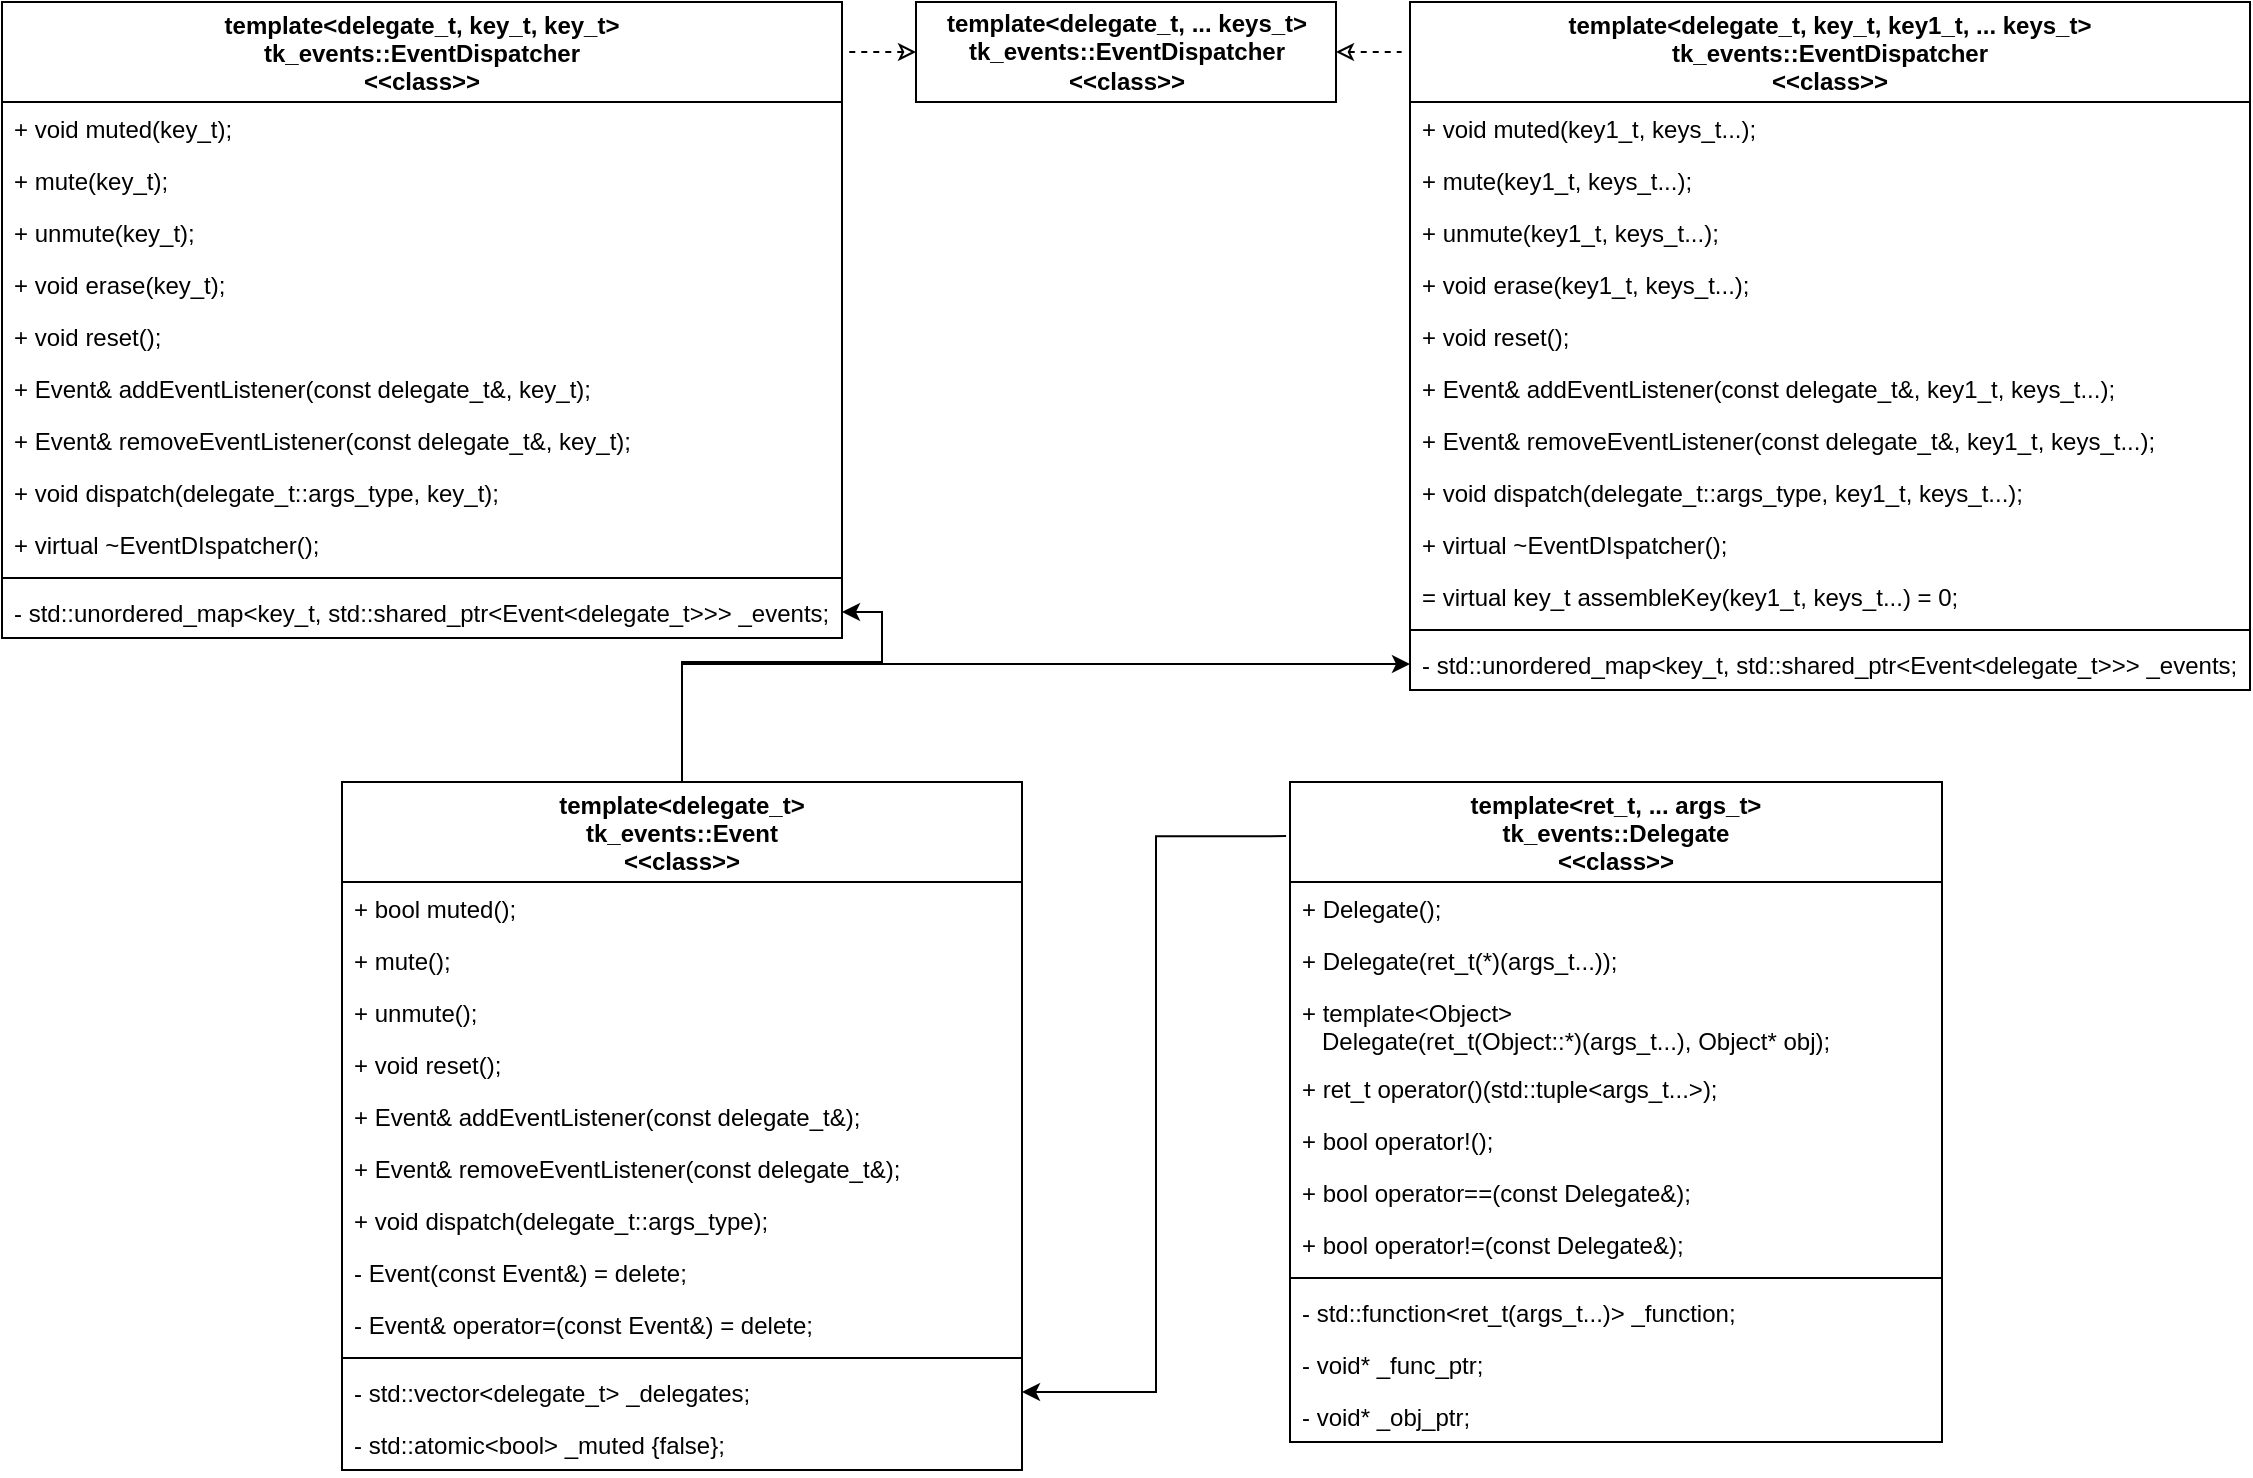 <mxfile version="14.7.2" type="github">
  <diagram id="3HHsqEUoCQplk1aXXE5Z" name="Page-1">
    <mxGraphModel dx="1616" dy="896" grid="1" gridSize="10" guides="1" tooltips="1" connect="1" arrows="1" fold="1" page="1" pageScale="1" pageWidth="827" pageHeight="1169" math="0" shadow="0">
      <root>
        <mxCell id="0" />
        <mxCell id="1" parent="0" />
        <mxCell id="qlX_YfkCNPRRUf6rs1Fv-1" value="template&lt;ret_t, ... args_t&gt;&#xa;tk_events::Delegate&#xa;&lt;&lt;class&gt;&gt;" style="swimlane;fontStyle=1;childLayout=stackLayout;horizontal=1;startSize=50;fillColor=none;horizontalStack=0;resizeParent=1;resizeParentMax=0;resizeLast=0;collapsible=1;marginBottom=0;" vertex="1" parent="1">
          <mxGeometry x="737" y="830" width="326" height="330" as="geometry" />
        </mxCell>
        <mxCell id="qlX_YfkCNPRRUf6rs1Fv-2" value="+ Delegate();" style="text;strokeColor=none;fillColor=none;align=left;verticalAlign=top;spacingLeft=4;spacingRight=4;overflow=hidden;rotatable=0;points=[[0,0.5],[1,0.5]];portConstraint=eastwest;" vertex="1" parent="qlX_YfkCNPRRUf6rs1Fv-1">
          <mxGeometry y="50" width="326" height="26" as="geometry" />
        </mxCell>
        <mxCell id="qlX_YfkCNPRRUf6rs1Fv-8" value="+ Delegate(ret_t(*)(args_t...));" style="text;strokeColor=none;fillColor=none;align=left;verticalAlign=top;spacingLeft=4;spacingRight=4;overflow=hidden;rotatable=0;points=[[0,0.5],[1,0.5]];portConstraint=eastwest;" vertex="1" parent="qlX_YfkCNPRRUf6rs1Fv-1">
          <mxGeometry y="76" width="326" height="26" as="geometry" />
        </mxCell>
        <mxCell id="qlX_YfkCNPRRUf6rs1Fv-9" value="+ template&lt;Object&gt;&#xa;   Delegate(ret_t(Object::*)(args_t...), Object* obj);" style="text;strokeColor=none;fillColor=none;align=left;verticalAlign=top;spacingLeft=4;spacingRight=4;overflow=hidden;rotatable=0;points=[[0,0.5],[1,0.5]];portConstraint=eastwest;" vertex="1" parent="qlX_YfkCNPRRUf6rs1Fv-1">
          <mxGeometry y="102" width="326" height="38" as="geometry" />
        </mxCell>
        <mxCell id="qlX_YfkCNPRRUf6rs1Fv-3" value="+ ret_t operator()(std::tuple&lt;args_t...&gt;);" style="text;strokeColor=none;fillColor=none;align=left;verticalAlign=top;spacingLeft=4;spacingRight=4;overflow=hidden;rotatable=0;points=[[0,0.5],[1,0.5]];portConstraint=eastwest;" vertex="1" parent="qlX_YfkCNPRRUf6rs1Fv-1">
          <mxGeometry y="140" width="326" height="26" as="geometry" />
        </mxCell>
        <mxCell id="qlX_YfkCNPRRUf6rs1Fv-10" value="+ bool operator!();" style="text;strokeColor=none;fillColor=none;align=left;verticalAlign=top;spacingLeft=4;spacingRight=4;overflow=hidden;rotatable=0;points=[[0,0.5],[1,0.5]];portConstraint=eastwest;" vertex="1" parent="qlX_YfkCNPRRUf6rs1Fv-1">
          <mxGeometry y="166" width="326" height="26" as="geometry" />
        </mxCell>
        <mxCell id="qlX_YfkCNPRRUf6rs1Fv-11" value="+ bool operator==(const Delegate&amp;);" style="text;strokeColor=none;fillColor=none;align=left;verticalAlign=top;spacingLeft=4;spacingRight=4;overflow=hidden;rotatable=0;points=[[0,0.5],[1,0.5]];portConstraint=eastwest;" vertex="1" parent="qlX_YfkCNPRRUf6rs1Fv-1">
          <mxGeometry y="192" width="326" height="26" as="geometry" />
        </mxCell>
        <mxCell id="qlX_YfkCNPRRUf6rs1Fv-12" value="+ bool operator!=(const Delegate&amp;);" style="text;strokeColor=none;fillColor=none;align=left;verticalAlign=top;spacingLeft=4;spacingRight=4;overflow=hidden;rotatable=0;points=[[0,0.5],[1,0.5]];portConstraint=eastwest;" vertex="1" parent="qlX_YfkCNPRRUf6rs1Fv-1">
          <mxGeometry y="218" width="326" height="26" as="geometry" />
        </mxCell>
        <mxCell id="qlX_YfkCNPRRUf6rs1Fv-5" value="" style="line;strokeWidth=1;fillColor=none;align=left;verticalAlign=middle;spacingTop=-1;spacingLeft=3;spacingRight=3;rotatable=0;labelPosition=right;points=[];portConstraint=eastwest;" vertex="1" parent="qlX_YfkCNPRRUf6rs1Fv-1">
          <mxGeometry y="244" width="326" height="8" as="geometry" />
        </mxCell>
        <mxCell id="qlX_YfkCNPRRUf6rs1Fv-4" value="- std::function&lt;ret_t(args_t...)&gt; _function;" style="text;strokeColor=none;fillColor=none;align=left;verticalAlign=top;spacingLeft=4;spacingRight=4;overflow=hidden;rotatable=0;points=[[0,0.5],[1,0.5]];portConstraint=eastwest;" vertex="1" parent="qlX_YfkCNPRRUf6rs1Fv-1">
          <mxGeometry y="252" width="326" height="26" as="geometry" />
        </mxCell>
        <mxCell id="qlX_YfkCNPRRUf6rs1Fv-6" value="- void* _func_ptr;" style="text;strokeColor=none;fillColor=none;align=left;verticalAlign=top;spacingLeft=4;spacingRight=4;overflow=hidden;rotatable=0;points=[[0,0.5],[1,0.5]];portConstraint=eastwest;" vertex="1" parent="qlX_YfkCNPRRUf6rs1Fv-1">
          <mxGeometry y="278" width="326" height="26" as="geometry" />
        </mxCell>
        <mxCell id="qlX_YfkCNPRRUf6rs1Fv-7" value="- void* _obj_ptr;" style="text;strokeColor=none;fillColor=none;align=left;verticalAlign=top;spacingLeft=4;spacingRight=4;overflow=hidden;rotatable=0;points=[[0,0.5],[1,0.5]];portConstraint=eastwest;" vertex="1" parent="qlX_YfkCNPRRUf6rs1Fv-1">
          <mxGeometry y="304" width="326" height="26" as="geometry" />
        </mxCell>
        <mxCell id="qlX_YfkCNPRRUf6rs1Fv-88" style="edgeStyle=orthogonalEdgeStyle;rounded=0;orthogonalLoop=1;jettySize=auto;html=1;exitX=0.5;exitY=0;exitDx=0;exitDy=0;entryX=0;entryY=0.5;entryDx=0;entryDy=0;startArrow=none;startFill=0;endArrow=classic;endFill=1;" edge="1" parent="1" source="qlX_YfkCNPRRUf6rs1Fv-13" target="qlX_YfkCNPRRUf6rs1Fv-55">
          <mxGeometry relative="1" as="geometry">
            <Array as="points">
              <mxPoint x="433" y="771" />
            </Array>
          </mxGeometry>
        </mxCell>
        <mxCell id="qlX_YfkCNPRRUf6rs1Fv-13" value="template&lt;delegate_t&gt;&#xa;tk_events::Event&#xa;&lt;&lt;class&gt;&gt;" style="swimlane;fontStyle=1;childLayout=stackLayout;horizontal=1;startSize=50;fillColor=none;horizontalStack=0;resizeParent=1;resizeParentMax=0;resizeLast=0;collapsible=1;marginBottom=0;" vertex="1" parent="1">
          <mxGeometry x="263" y="830" width="340" height="344" as="geometry" />
        </mxCell>
        <mxCell id="qlX_YfkCNPRRUf6rs1Fv-18" value="+ bool muted();" style="text;strokeColor=none;fillColor=none;align=left;verticalAlign=top;spacingLeft=4;spacingRight=4;overflow=hidden;rotatable=0;points=[[0,0.5],[1,0.5]];portConstraint=eastwest;" vertex="1" parent="qlX_YfkCNPRRUf6rs1Fv-13">
          <mxGeometry y="50" width="340" height="26" as="geometry" />
        </mxCell>
        <mxCell id="qlX_YfkCNPRRUf6rs1Fv-19" value="+ mute();" style="text;strokeColor=none;fillColor=none;align=left;verticalAlign=top;spacingLeft=4;spacingRight=4;overflow=hidden;rotatable=0;points=[[0,0.5],[1,0.5]];portConstraint=eastwest;" vertex="1" parent="qlX_YfkCNPRRUf6rs1Fv-13">
          <mxGeometry y="76" width="340" height="26" as="geometry" />
        </mxCell>
        <mxCell id="qlX_YfkCNPRRUf6rs1Fv-20" value="+ unmute();" style="text;strokeColor=none;fillColor=none;align=left;verticalAlign=top;spacingLeft=4;spacingRight=4;overflow=hidden;rotatable=0;points=[[0,0.5],[1,0.5]];portConstraint=eastwest;" vertex="1" parent="qlX_YfkCNPRRUf6rs1Fv-13">
          <mxGeometry y="102" width="340" height="26" as="geometry" />
        </mxCell>
        <mxCell id="qlX_YfkCNPRRUf6rs1Fv-27" value="+ void reset();" style="text;strokeColor=none;fillColor=none;align=left;verticalAlign=top;spacingLeft=4;spacingRight=4;overflow=hidden;rotatable=0;points=[[0,0.5],[1,0.5]];portConstraint=eastwest;" vertex="1" parent="qlX_YfkCNPRRUf6rs1Fv-13">
          <mxGeometry y="128" width="340" height="26" as="geometry" />
        </mxCell>
        <mxCell id="qlX_YfkCNPRRUf6rs1Fv-22" value="+ Event&amp; addEventListener(const delegate_t&amp;);" style="text;strokeColor=none;fillColor=none;align=left;verticalAlign=top;spacingLeft=4;spacingRight=4;overflow=hidden;rotatable=0;points=[[0,0.5],[1,0.5]];portConstraint=eastwest;" vertex="1" parent="qlX_YfkCNPRRUf6rs1Fv-13">
          <mxGeometry y="154" width="340" height="26" as="geometry" />
        </mxCell>
        <mxCell id="qlX_YfkCNPRRUf6rs1Fv-25" value="+ Event&amp; removeEventListener(const delegate_t&amp;);" style="text;strokeColor=none;fillColor=none;align=left;verticalAlign=top;spacingLeft=4;spacingRight=4;overflow=hidden;rotatable=0;points=[[0,0.5],[1,0.5]];portConstraint=eastwest;" vertex="1" parent="qlX_YfkCNPRRUf6rs1Fv-13">
          <mxGeometry y="180" width="340" height="26" as="geometry" />
        </mxCell>
        <mxCell id="qlX_YfkCNPRRUf6rs1Fv-26" value="+ void dispatch(delegate_t::args_type);" style="text;strokeColor=none;fillColor=none;align=left;verticalAlign=top;spacingLeft=4;spacingRight=4;overflow=hidden;rotatable=0;points=[[0,0.5],[1,0.5]];portConstraint=eastwest;" vertex="1" parent="qlX_YfkCNPRRUf6rs1Fv-13">
          <mxGeometry y="206" width="340" height="26" as="geometry" />
        </mxCell>
        <mxCell id="qlX_YfkCNPRRUf6rs1Fv-28" value="- Event(const Event&amp;) = delete;" style="text;strokeColor=none;fillColor=none;align=left;verticalAlign=top;spacingLeft=4;spacingRight=4;overflow=hidden;rotatable=0;points=[[0,0.5],[1,0.5]];portConstraint=eastwest;" vertex="1" parent="qlX_YfkCNPRRUf6rs1Fv-13">
          <mxGeometry y="232" width="340" height="26" as="geometry" />
        </mxCell>
        <mxCell id="qlX_YfkCNPRRUf6rs1Fv-29" value="- Event&amp; operator=(const Event&amp;) = delete;" style="text;strokeColor=none;fillColor=none;align=left;verticalAlign=top;spacingLeft=4;spacingRight=4;overflow=hidden;rotatable=0;points=[[0,0.5],[1,0.5]];portConstraint=eastwest;" vertex="1" parent="qlX_YfkCNPRRUf6rs1Fv-13">
          <mxGeometry y="258" width="340" height="26" as="geometry" />
        </mxCell>
        <mxCell id="qlX_YfkCNPRRUf6rs1Fv-21" value="" style="line;strokeWidth=1;fillColor=none;align=left;verticalAlign=middle;spacingTop=-1;spacingLeft=3;spacingRight=3;rotatable=0;labelPosition=right;points=[];portConstraint=eastwest;" vertex="1" parent="qlX_YfkCNPRRUf6rs1Fv-13">
          <mxGeometry y="284" width="340" height="8" as="geometry" />
        </mxCell>
        <mxCell id="qlX_YfkCNPRRUf6rs1Fv-23" value="- std::vector&lt;delegate_t&gt; _delegates;" style="text;strokeColor=none;fillColor=none;align=left;verticalAlign=top;spacingLeft=4;spacingRight=4;overflow=hidden;rotatable=0;points=[[0,0.5],[1,0.5]];portConstraint=eastwest;" vertex="1" parent="qlX_YfkCNPRRUf6rs1Fv-13">
          <mxGeometry y="292" width="340" height="26" as="geometry" />
        </mxCell>
        <mxCell id="qlX_YfkCNPRRUf6rs1Fv-24" value="- std::atomic&lt;bool&gt; _muted {false};" style="text;strokeColor=none;fillColor=none;align=left;verticalAlign=top;spacingLeft=4;spacingRight=4;overflow=hidden;rotatable=0;points=[[0,0.5],[1,0.5]];portConstraint=eastwest;" vertex="1" parent="qlX_YfkCNPRRUf6rs1Fv-13">
          <mxGeometry y="318" width="340" height="26" as="geometry" />
        </mxCell>
        <mxCell id="qlX_YfkCNPRRUf6rs1Fv-86" style="edgeStyle=orthogonalEdgeStyle;rounded=0;orthogonalLoop=1;jettySize=auto;html=1;exitX=0;exitY=0.5;exitDx=0;exitDy=0;entryX=1.007;entryY=0.079;entryDx=0;entryDy=0;entryPerimeter=0;startArrow=classic;startFill=0;endArrow=none;endFill=0;dashed=1;" edge="1" parent="1" source="qlX_YfkCNPRRUf6rs1Fv-43" target="qlX_YfkCNPRRUf6rs1Fv-71">
          <mxGeometry relative="1" as="geometry">
            <mxPoint x="603" y="465" as="sourcePoint" />
          </mxGeometry>
        </mxCell>
        <mxCell id="qlX_YfkCNPRRUf6rs1Fv-87" style="edgeStyle=orthogonalEdgeStyle;rounded=0;orthogonalLoop=1;jettySize=auto;html=1;exitX=1;exitY=0.5;exitDx=0;exitDy=0;entryX=-0.01;entryY=0.073;entryDx=0;entryDy=0;entryPerimeter=0;dashed=1;startArrow=classic;startFill=0;endArrow=none;endFill=0;" edge="1" parent="1" source="qlX_YfkCNPRRUf6rs1Fv-43" target="qlX_YfkCNPRRUf6rs1Fv-44">
          <mxGeometry relative="1" as="geometry" />
        </mxCell>
        <mxCell id="qlX_YfkCNPRRUf6rs1Fv-43" value="&lt;span style=&quot;font-weight: 700&quot;&gt;template&amp;lt;delegate_t, ... keys_t&amp;gt;&lt;/span&gt;&lt;br style=&quot;padding: 0px ; margin: 0px ; font-weight: 700&quot;&gt;&lt;span style=&quot;font-weight: 700&quot;&gt;tk_events::EventDispatcher&lt;/span&gt;&lt;br style=&quot;padding: 0px ; margin: 0px ; font-weight: 700&quot;&gt;&lt;span style=&quot;font-weight: 700&quot;&gt;&amp;lt;&amp;lt;class&amp;gt;&amp;gt;&lt;/span&gt;" style="html=1;" vertex="1" parent="1">
          <mxGeometry x="550" y="440" width="210" height="50" as="geometry" />
        </mxCell>
        <mxCell id="qlX_YfkCNPRRUf6rs1Fv-44" value="template&lt;delegate_t, key_t, key1_t, ... keys_t&gt;&#xa;tk_events::EventDispatcher&#xa;&lt;&lt;class&gt;&gt;" style="swimlane;fontStyle=1;childLayout=stackLayout;horizontal=1;startSize=50;fillColor=none;horizontalStack=0;resizeParent=1;resizeParentMax=0;resizeLast=0;collapsible=1;marginBottom=0;" vertex="1" parent="1">
          <mxGeometry x="797" y="440" width="420" height="344" as="geometry" />
        </mxCell>
        <mxCell id="qlX_YfkCNPRRUf6rs1Fv-70" value="+ void muted(key1_t, keys_t...);" style="text;strokeColor=none;fillColor=none;align=left;verticalAlign=top;spacingLeft=4;spacingRight=4;overflow=hidden;rotatable=0;points=[[0,0.5],[1,0.5]];portConstraint=eastwest;" vertex="1" parent="qlX_YfkCNPRRUf6rs1Fv-44">
          <mxGeometry y="50" width="420" height="26" as="geometry" />
        </mxCell>
        <mxCell id="qlX_YfkCNPRRUf6rs1Fv-46" value="+ mute(key1_t, keys_t...);" style="text;strokeColor=none;fillColor=none;align=left;verticalAlign=top;spacingLeft=4;spacingRight=4;overflow=hidden;rotatable=0;points=[[0,0.5],[1,0.5]];portConstraint=eastwest;" vertex="1" parent="qlX_YfkCNPRRUf6rs1Fv-44">
          <mxGeometry y="76" width="420" height="26" as="geometry" />
        </mxCell>
        <mxCell id="qlX_YfkCNPRRUf6rs1Fv-47" value="+ unmute(key1_t, keys_t...);" style="text;strokeColor=none;fillColor=none;align=left;verticalAlign=top;spacingLeft=4;spacingRight=4;overflow=hidden;rotatable=0;points=[[0,0.5],[1,0.5]];portConstraint=eastwest;" vertex="1" parent="qlX_YfkCNPRRUf6rs1Fv-44">
          <mxGeometry y="102" width="420" height="26" as="geometry" />
        </mxCell>
        <mxCell id="qlX_YfkCNPRRUf6rs1Fv-45" value="+ void erase(key1_t, keys_t...);" style="text;strokeColor=none;fillColor=none;align=left;verticalAlign=top;spacingLeft=4;spacingRight=4;overflow=hidden;rotatable=0;points=[[0,0.5],[1,0.5]];portConstraint=eastwest;" vertex="1" parent="qlX_YfkCNPRRUf6rs1Fv-44">
          <mxGeometry y="128" width="420" height="26" as="geometry" />
        </mxCell>
        <mxCell id="qlX_YfkCNPRRUf6rs1Fv-48" value="+ void reset();" style="text;strokeColor=none;fillColor=none;align=left;verticalAlign=top;spacingLeft=4;spacingRight=4;overflow=hidden;rotatable=0;points=[[0,0.5],[1,0.5]];portConstraint=eastwest;" vertex="1" parent="qlX_YfkCNPRRUf6rs1Fv-44">
          <mxGeometry y="154" width="420" height="26" as="geometry" />
        </mxCell>
        <mxCell id="qlX_YfkCNPRRUf6rs1Fv-49" value="+ Event&amp; addEventListener(const delegate_t&amp;, key1_t, keys_t...);" style="text;strokeColor=none;fillColor=none;align=left;verticalAlign=top;spacingLeft=4;spacingRight=4;overflow=hidden;rotatable=0;points=[[0,0.5],[1,0.5]];portConstraint=eastwest;" vertex="1" parent="qlX_YfkCNPRRUf6rs1Fv-44">
          <mxGeometry y="180" width="420" height="26" as="geometry" />
        </mxCell>
        <mxCell id="qlX_YfkCNPRRUf6rs1Fv-50" value="+ Event&amp; removeEventListener(const delegate_t&amp;, key1_t, keys_t...);" style="text;strokeColor=none;fillColor=none;align=left;verticalAlign=top;spacingLeft=4;spacingRight=4;overflow=hidden;rotatable=0;points=[[0,0.5],[1,0.5]];portConstraint=eastwest;" vertex="1" parent="qlX_YfkCNPRRUf6rs1Fv-44">
          <mxGeometry y="206" width="420" height="26" as="geometry" />
        </mxCell>
        <mxCell id="qlX_YfkCNPRRUf6rs1Fv-51" value="+ void dispatch(delegate_t::args_type, key1_t, keys_t...);" style="text;strokeColor=none;fillColor=none;align=left;verticalAlign=top;spacingLeft=4;spacingRight=4;overflow=hidden;rotatable=0;points=[[0,0.5],[1,0.5]];portConstraint=eastwest;" vertex="1" parent="qlX_YfkCNPRRUf6rs1Fv-44">
          <mxGeometry y="232" width="420" height="26" as="geometry" />
        </mxCell>
        <mxCell id="qlX_YfkCNPRRUf6rs1Fv-52" value="+ virtual ~EventDIspatcher();" style="text;strokeColor=none;fillColor=none;align=left;verticalAlign=top;spacingLeft=4;spacingRight=4;overflow=hidden;rotatable=0;points=[[0,0.5],[1,0.5]];portConstraint=eastwest;" vertex="1" parent="qlX_YfkCNPRRUf6rs1Fv-44">
          <mxGeometry y="258" width="420" height="26" as="geometry" />
        </mxCell>
        <mxCell id="qlX_YfkCNPRRUf6rs1Fv-53" value="= virtual key_t assembleKey(key1_t, keys_t...) = 0;" style="text;strokeColor=none;fillColor=none;align=left;verticalAlign=top;spacingLeft=4;spacingRight=4;overflow=hidden;rotatable=0;points=[[0,0.5],[1,0.5]];portConstraint=eastwest;" vertex="1" parent="qlX_YfkCNPRRUf6rs1Fv-44">
          <mxGeometry y="284" width="420" height="26" as="geometry" />
        </mxCell>
        <mxCell id="qlX_YfkCNPRRUf6rs1Fv-54" value="" style="line;strokeWidth=1;fillColor=none;align=left;verticalAlign=middle;spacingTop=-1;spacingLeft=3;spacingRight=3;rotatable=0;labelPosition=right;points=[];portConstraint=eastwest;" vertex="1" parent="qlX_YfkCNPRRUf6rs1Fv-44">
          <mxGeometry y="310" width="420" height="8" as="geometry" />
        </mxCell>
        <mxCell id="qlX_YfkCNPRRUf6rs1Fv-55" value="- std::unordered_map&lt;key_t, std::shared_ptr&lt;Event&lt;delegate_t&gt;&gt;&gt; _events;" style="text;strokeColor=none;fillColor=none;align=left;verticalAlign=top;spacingLeft=4;spacingRight=4;overflow=hidden;rotatable=0;points=[[0,0.5],[1,0.5]];portConstraint=eastwest;" vertex="1" parent="qlX_YfkCNPRRUf6rs1Fv-44">
          <mxGeometry y="318" width="420" height="26" as="geometry" />
        </mxCell>
        <mxCell id="qlX_YfkCNPRRUf6rs1Fv-71" value="template&lt;delegate_t, key_t, key_t&gt;&#xa;tk_events::EventDispatcher&#xa;&lt;&lt;class&gt;&gt;" style="swimlane;fontStyle=1;childLayout=stackLayout;horizontal=1;startSize=50;fillColor=none;horizontalStack=0;resizeParent=1;resizeParentMax=0;resizeLast=0;collapsible=1;marginBottom=0;" vertex="1" parent="1">
          <mxGeometry x="93" y="440" width="420" height="318" as="geometry" />
        </mxCell>
        <mxCell id="qlX_YfkCNPRRUf6rs1Fv-72" value="+ void muted(key_t);" style="text;strokeColor=none;fillColor=none;align=left;verticalAlign=top;spacingLeft=4;spacingRight=4;overflow=hidden;rotatable=0;points=[[0,0.5],[1,0.5]];portConstraint=eastwest;" vertex="1" parent="qlX_YfkCNPRRUf6rs1Fv-71">
          <mxGeometry y="50" width="420" height="26" as="geometry" />
        </mxCell>
        <mxCell id="qlX_YfkCNPRRUf6rs1Fv-73" value="+ mute(key_t);" style="text;strokeColor=none;fillColor=none;align=left;verticalAlign=top;spacingLeft=4;spacingRight=4;overflow=hidden;rotatable=0;points=[[0,0.5],[1,0.5]];portConstraint=eastwest;" vertex="1" parent="qlX_YfkCNPRRUf6rs1Fv-71">
          <mxGeometry y="76" width="420" height="26" as="geometry" />
        </mxCell>
        <mxCell id="qlX_YfkCNPRRUf6rs1Fv-74" value="+ unmute(key_t);" style="text;strokeColor=none;fillColor=none;align=left;verticalAlign=top;spacingLeft=4;spacingRight=4;overflow=hidden;rotatable=0;points=[[0,0.5],[1,0.5]];portConstraint=eastwest;" vertex="1" parent="qlX_YfkCNPRRUf6rs1Fv-71">
          <mxGeometry y="102" width="420" height="26" as="geometry" />
        </mxCell>
        <mxCell id="qlX_YfkCNPRRUf6rs1Fv-75" value="+ void erase(key_t);" style="text;strokeColor=none;fillColor=none;align=left;verticalAlign=top;spacingLeft=4;spacingRight=4;overflow=hidden;rotatable=0;points=[[0,0.5],[1,0.5]];portConstraint=eastwest;" vertex="1" parent="qlX_YfkCNPRRUf6rs1Fv-71">
          <mxGeometry y="128" width="420" height="26" as="geometry" />
        </mxCell>
        <mxCell id="qlX_YfkCNPRRUf6rs1Fv-76" value="+ void reset();" style="text;strokeColor=none;fillColor=none;align=left;verticalAlign=top;spacingLeft=4;spacingRight=4;overflow=hidden;rotatable=0;points=[[0,0.5],[1,0.5]];portConstraint=eastwest;" vertex="1" parent="qlX_YfkCNPRRUf6rs1Fv-71">
          <mxGeometry y="154" width="420" height="26" as="geometry" />
        </mxCell>
        <mxCell id="qlX_YfkCNPRRUf6rs1Fv-77" value="+ Event&amp; addEventListener(const delegate_t&amp;, key_t);" style="text;strokeColor=none;fillColor=none;align=left;verticalAlign=top;spacingLeft=4;spacingRight=4;overflow=hidden;rotatable=0;points=[[0,0.5],[1,0.5]];portConstraint=eastwest;" vertex="1" parent="qlX_YfkCNPRRUf6rs1Fv-71">
          <mxGeometry y="180" width="420" height="26" as="geometry" />
        </mxCell>
        <mxCell id="qlX_YfkCNPRRUf6rs1Fv-78" value="+ Event&amp; removeEventListener(const delegate_t&amp;, key_t);" style="text;strokeColor=none;fillColor=none;align=left;verticalAlign=top;spacingLeft=4;spacingRight=4;overflow=hidden;rotatable=0;points=[[0,0.5],[1,0.5]];portConstraint=eastwest;" vertex="1" parent="qlX_YfkCNPRRUf6rs1Fv-71">
          <mxGeometry y="206" width="420" height="26" as="geometry" />
        </mxCell>
        <mxCell id="qlX_YfkCNPRRUf6rs1Fv-79" value="+ void dispatch(delegate_t::args_type, key_t);" style="text;strokeColor=none;fillColor=none;align=left;verticalAlign=top;spacingLeft=4;spacingRight=4;overflow=hidden;rotatable=0;points=[[0,0.5],[1,0.5]];portConstraint=eastwest;" vertex="1" parent="qlX_YfkCNPRRUf6rs1Fv-71">
          <mxGeometry y="232" width="420" height="26" as="geometry" />
        </mxCell>
        <mxCell id="qlX_YfkCNPRRUf6rs1Fv-80" value="+ virtual ~EventDIspatcher();" style="text;strokeColor=none;fillColor=none;align=left;verticalAlign=top;spacingLeft=4;spacingRight=4;overflow=hidden;rotatable=0;points=[[0,0.5],[1,0.5]];portConstraint=eastwest;" vertex="1" parent="qlX_YfkCNPRRUf6rs1Fv-71">
          <mxGeometry y="258" width="420" height="26" as="geometry" />
        </mxCell>
        <mxCell id="qlX_YfkCNPRRUf6rs1Fv-82" value="" style="line;strokeWidth=1;fillColor=none;align=left;verticalAlign=middle;spacingTop=-1;spacingLeft=3;spacingRight=3;rotatable=0;labelPosition=right;points=[];portConstraint=eastwest;" vertex="1" parent="qlX_YfkCNPRRUf6rs1Fv-71">
          <mxGeometry y="284" width="420" height="8" as="geometry" />
        </mxCell>
        <mxCell id="qlX_YfkCNPRRUf6rs1Fv-83" value="- std::unordered_map&lt;key_t, std::shared_ptr&lt;Event&lt;delegate_t&gt;&gt;&gt; _events;" style="text;strokeColor=none;fillColor=none;align=left;verticalAlign=top;spacingLeft=4;spacingRight=4;overflow=hidden;rotatable=0;points=[[0,0.5],[1,0.5]];portConstraint=eastwest;" vertex="1" parent="qlX_YfkCNPRRUf6rs1Fv-71">
          <mxGeometry y="292" width="420" height="26" as="geometry" />
        </mxCell>
        <mxCell id="qlX_YfkCNPRRUf6rs1Fv-84" style="edgeStyle=orthogonalEdgeStyle;rounded=0;orthogonalLoop=1;jettySize=auto;html=1;exitX=1;exitY=0.5;exitDx=0;exitDy=0;entryX=-0.006;entryY=0.082;entryDx=0;entryDy=0;entryPerimeter=0;startArrow=classic;startFill=1;endArrow=none;endFill=0;" edge="1" parent="1" source="qlX_YfkCNPRRUf6rs1Fv-23" target="qlX_YfkCNPRRUf6rs1Fv-1">
          <mxGeometry relative="1" as="geometry" />
        </mxCell>
        <mxCell id="qlX_YfkCNPRRUf6rs1Fv-85" style="edgeStyle=orthogonalEdgeStyle;rounded=0;orthogonalLoop=1;jettySize=auto;html=1;exitX=1;exitY=0.5;exitDx=0;exitDy=0;entryX=0.5;entryY=0;entryDx=0;entryDy=0;startArrow=classic;startFill=1;endArrow=none;endFill=0;" edge="1" parent="1" source="qlX_YfkCNPRRUf6rs1Fv-83" target="qlX_YfkCNPRRUf6rs1Fv-13">
          <mxGeometry relative="1" as="geometry">
            <Array as="points">
              <mxPoint x="533" y="745" />
              <mxPoint x="533" y="770" />
              <mxPoint x="433" y="770" />
            </Array>
          </mxGeometry>
        </mxCell>
      </root>
    </mxGraphModel>
  </diagram>
</mxfile>
